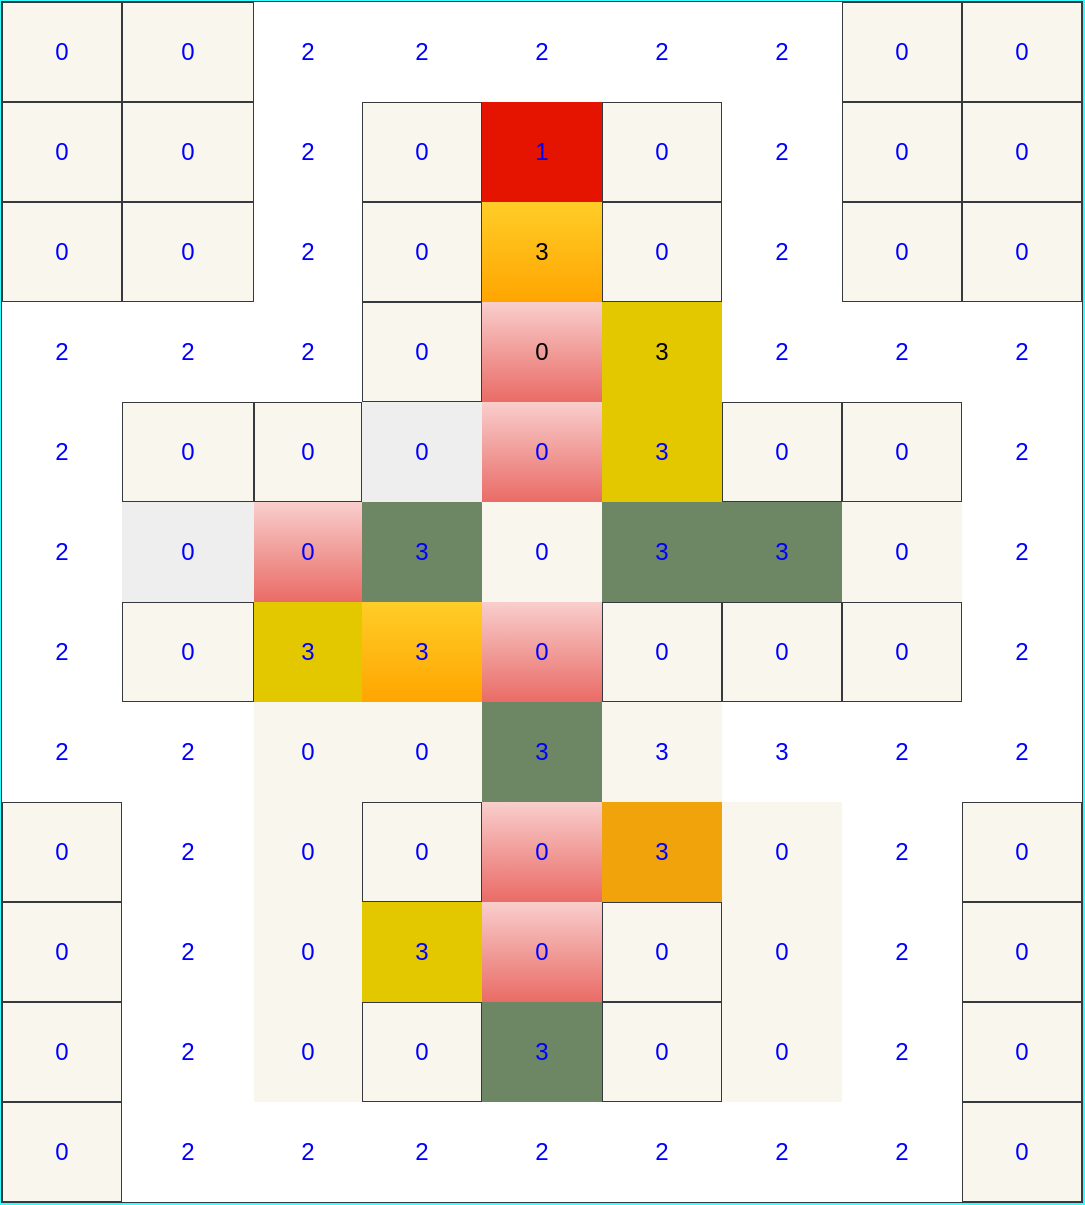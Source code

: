 <mxfile>
    <diagram id="qs9JkjdkiJ5pt8_azZ32" name="第 1 页">
        <mxGraphModel dx="1162" dy="1845" grid="0" gridSize="10" guides="1" tooltips="1" connect="1" arrows="1" fold="1" page="1" pageScale="1" pageWidth="827" pageHeight="1169" background="#33FFFF" math="0" shadow="0">
            <root>
                <mxCell id="0"/>
                <mxCell id="1" parent="0"/>
                <mxCell id="277" value="" style="shape=table;startSize=0;container=1;collapsible=0;childLayout=tableLayout;fillColor=#f9f7ed;strokeColor=#36393d;fontColor=#0000FF;" parent="1" vertex="1">
                    <mxGeometry x="118" y="-301" width="540" height="600" as="geometry"/>
                </mxCell>
                <mxCell id="278" value="" style="shape=partialRectangle;collapsible=0;dropTarget=0;pointerEvents=0;fillColor=none;top=0;left=0;bottom=0;right=0;points=[[0,0.5],[1,0.5]];portConstraint=eastwest;fontColor=#0000FF;" parent="277" vertex="1">
                    <mxGeometry width="540" height="50" as="geometry"/>
                </mxCell>
                <mxCell id="279" value="&lt;font&gt;0&lt;/font&gt;" style="shape=partialRectangle;html=1;whiteSpace=wrap;connectable=0;overflow=hidden;fillColor=none;top=0;left=0;bottom=0;right=0;fontColor=#0000FF;" parent="278" vertex="1">
                    <mxGeometry width="60" height="50" as="geometry"/>
                </mxCell>
                <mxCell id="280" value="&lt;font&gt;0&lt;/font&gt;" style="shape=partialRectangle;html=1;whiteSpace=wrap;connectable=0;overflow=hidden;fillColor=none;top=0;left=0;bottom=0;right=0;fontColor=#0000FF;" parent="278" vertex="1">
                    <mxGeometry x="60" width="66" height="50" as="geometry"/>
                </mxCell>
                <mxCell id="281" value="2" style="shape=partialRectangle;html=1;whiteSpace=wrap;connectable=0;overflow=hidden;top=0;left=0;bottom=0;right=0;fontColor=#0000FF;" parent="278" vertex="1">
                    <mxGeometry x="126" width="54" height="50" as="geometry"/>
                </mxCell>
                <mxCell id="282" value="2" style="shape=partialRectangle;html=1;whiteSpace=wrap;connectable=0;overflow=hidden;top=0;left=0;bottom=0;right=0;fontColor=#0000FF;" parent="278" vertex="1">
                    <mxGeometry x="180" width="60" height="50" as="geometry"/>
                </mxCell>
                <mxCell id="283" value="2" style="shape=partialRectangle;html=1;whiteSpace=wrap;connectable=0;overflow=hidden;top=0;left=0;bottom=0;right=0;fontColor=#0000FF;" parent="278" vertex="1">
                    <mxGeometry x="240" width="60" height="50" as="geometry"/>
                </mxCell>
                <mxCell id="284" value="2" style="shape=partialRectangle;html=1;whiteSpace=wrap;connectable=0;overflow=hidden;top=0;left=0;bottom=0;right=0;fontColor=#0000FF;" parent="278" vertex="1">
                    <mxGeometry x="300" width="60" height="50" as="geometry"/>
                </mxCell>
                <mxCell id="285" value="2" style="shape=partialRectangle;html=1;whiteSpace=wrap;connectable=0;overflow=hidden;top=0;left=0;bottom=0;right=0;fontColor=#0000FF;" parent="278" vertex="1">
                    <mxGeometry x="360" width="60" height="50" as="geometry"/>
                </mxCell>
                <mxCell id="286" value="0" style="shape=partialRectangle;html=1;whiteSpace=wrap;connectable=0;overflow=hidden;fillColor=none;top=0;left=0;bottom=0;right=0;fontColor=#0000FF;" parent="278" vertex="1">
                    <mxGeometry x="420" width="60" height="50" as="geometry"/>
                </mxCell>
                <mxCell id="287" value="0" style="shape=partialRectangle;html=1;whiteSpace=wrap;connectable=0;overflow=hidden;fillColor=none;top=0;left=0;bottom=0;right=0;fontColor=#0000FF;" parent="278" vertex="1">
                    <mxGeometry x="480" width="60" height="50" as="geometry"/>
                </mxCell>
                <mxCell id="288" value="" style="shape=partialRectangle;collapsible=0;dropTarget=0;pointerEvents=0;fillColor=none;top=0;left=0;bottom=0;right=0;points=[[0,0.5],[1,0.5]];portConstraint=eastwest;fontColor=#0000FF;" parent="277" vertex="1">
                    <mxGeometry y="50" width="540" height="50" as="geometry"/>
                </mxCell>
                <mxCell id="289" value="0" style="shape=partialRectangle;html=1;whiteSpace=wrap;connectable=0;overflow=hidden;fillColor=none;top=0;left=0;bottom=0;right=0;fontColor=#0000FF;" parent="288" vertex="1">
                    <mxGeometry width="60" height="50" as="geometry"/>
                </mxCell>
                <mxCell id="290" value="0" style="shape=partialRectangle;html=1;whiteSpace=wrap;connectable=0;overflow=hidden;fillColor=none;top=0;left=0;bottom=0;right=0;fontColor=#0000FF;" parent="288" vertex="1">
                    <mxGeometry x="60" width="66" height="50" as="geometry"/>
                </mxCell>
                <mxCell id="291" value="2" style="shape=partialRectangle;html=1;whiteSpace=wrap;connectable=0;overflow=hidden;top=0;left=0;bottom=0;right=0;fontColor=#0000FF;" parent="288" vertex="1">
                    <mxGeometry x="126" width="54" height="50" as="geometry"/>
                </mxCell>
                <mxCell id="292" value="0" style="shape=partialRectangle;html=1;whiteSpace=wrap;connectable=0;overflow=hidden;fillColor=none;top=0;left=0;bottom=0;right=0;fontColor=#0000FF;" parent="288" vertex="1">
                    <mxGeometry x="180" width="60" height="50" as="geometry"/>
                </mxCell>
                <mxCell id="293" value="1" style="shape=partialRectangle;html=1;whiteSpace=wrap;connectable=0;overflow=hidden;fillColor=#e51400;top=0;left=0;bottom=0;right=0;strokeColor=#B20000;fontColor=#0000FF;" parent="288" vertex="1">
                    <mxGeometry x="240" width="60" height="50" as="geometry"/>
                </mxCell>
                <mxCell id="294" value="0" style="shape=partialRectangle;html=1;whiteSpace=wrap;connectable=0;overflow=hidden;fillColor=none;top=0;left=0;bottom=0;right=0;fontColor=#0000FF;" parent="288" vertex="1">
                    <mxGeometry x="300" width="60" height="50" as="geometry"/>
                </mxCell>
                <mxCell id="295" value="2" style="shape=partialRectangle;html=1;whiteSpace=wrap;connectable=0;overflow=hidden;top=0;left=0;bottom=0;right=0;fontColor=#0000FF;" parent="288" vertex="1">
                    <mxGeometry x="360" width="60" height="50" as="geometry"/>
                </mxCell>
                <mxCell id="296" value="0" style="shape=partialRectangle;html=1;whiteSpace=wrap;connectable=0;overflow=hidden;fillColor=none;top=0;left=0;bottom=0;right=0;fontColor=#0000FF;" parent="288" vertex="1">
                    <mxGeometry x="420" width="60" height="50" as="geometry"/>
                </mxCell>
                <mxCell id="297" value="0" style="shape=partialRectangle;html=1;whiteSpace=wrap;connectable=0;overflow=hidden;fillColor=none;top=0;left=0;bottom=0;right=0;fontColor=#0000FF;" parent="288" vertex="1">
                    <mxGeometry x="480" width="60" height="50" as="geometry"/>
                </mxCell>
                <mxCell id="298" value="" style="shape=partialRectangle;collapsible=0;dropTarget=0;pointerEvents=0;fillColor=none;top=0;left=0;bottom=0;right=0;points=[[0,0.5],[1,0.5]];portConstraint=eastwest;fontColor=#0000FF;" parent="277" vertex="1">
                    <mxGeometry y="100" width="540" height="50" as="geometry"/>
                </mxCell>
                <mxCell id="299" value="0" style="shape=partialRectangle;html=1;whiteSpace=wrap;connectable=0;overflow=hidden;fillColor=none;top=0;left=0;bottom=0;right=0;fontColor=#0000FF;" parent="298" vertex="1">
                    <mxGeometry width="60" height="50" as="geometry"/>
                </mxCell>
                <mxCell id="300" value="0" style="shape=partialRectangle;html=1;whiteSpace=wrap;connectable=0;overflow=hidden;fillColor=none;top=0;left=0;bottom=0;right=0;fontColor=#0000FF;" parent="298" vertex="1">
                    <mxGeometry x="60" width="66" height="50" as="geometry"/>
                </mxCell>
                <mxCell id="301" value="2" style="shape=partialRectangle;html=1;whiteSpace=wrap;connectable=0;overflow=hidden;top=0;left=0;bottom=0;right=0;fontColor=#0000FF;" parent="298" vertex="1">
                    <mxGeometry x="126" width="54" height="50" as="geometry"/>
                </mxCell>
                <mxCell id="302" value="0" style="shape=partialRectangle;html=1;whiteSpace=wrap;connectable=0;overflow=hidden;fillColor=none;top=0;left=0;bottom=0;right=0;fontColor=#0000FF;" parent="298" vertex="1">
                    <mxGeometry x="180" width="60" height="50" as="geometry"/>
                </mxCell>
                <mxCell id="303" value="3" style="shape=partialRectangle;html=1;whiteSpace=wrap;connectable=0;overflow=hidden;fillColor=#ffcd28;top=0;left=0;bottom=0;right=0;strokeColor=#d79b00;gradientColor=#ffa500;" parent="298" vertex="1">
                    <mxGeometry x="240" width="60" height="50" as="geometry"/>
                </mxCell>
                <mxCell id="304" value="0" style="shape=partialRectangle;html=1;whiteSpace=wrap;connectable=0;overflow=hidden;fillColor=none;top=0;left=0;bottom=0;right=0;fontColor=#0000FF;" parent="298" vertex="1">
                    <mxGeometry x="300" width="60" height="50" as="geometry"/>
                </mxCell>
                <mxCell id="305" value="2" style="shape=partialRectangle;html=1;whiteSpace=wrap;connectable=0;overflow=hidden;top=0;left=0;bottom=0;right=0;fontColor=#0000FF;" parent="298" vertex="1">
                    <mxGeometry x="360" width="60" height="50" as="geometry"/>
                </mxCell>
                <mxCell id="306" value="0" style="shape=partialRectangle;html=1;whiteSpace=wrap;connectable=0;overflow=hidden;fillColor=none;top=0;left=0;bottom=0;right=0;fontColor=#0000FF;" parent="298" vertex="1">
                    <mxGeometry x="420" width="60" height="50" as="geometry"/>
                </mxCell>
                <mxCell id="307" value="0" style="shape=partialRectangle;html=1;whiteSpace=wrap;connectable=0;overflow=hidden;fillColor=none;top=0;left=0;bottom=0;right=0;fontColor=#0000FF;" parent="298" vertex="1">
                    <mxGeometry x="480" width="60" height="50" as="geometry"/>
                </mxCell>
                <mxCell id="308" value="" style="shape=partialRectangle;collapsible=0;dropTarget=0;pointerEvents=0;fillColor=none;top=0;left=0;bottom=0;right=0;points=[[0,0.5],[1,0.5]];portConstraint=eastwest;fontColor=#0000FF;" parent="277" vertex="1">
                    <mxGeometry y="150" width="540" height="50" as="geometry"/>
                </mxCell>
                <mxCell id="309" value="2" style="shape=partialRectangle;html=1;whiteSpace=wrap;connectable=0;overflow=hidden;top=0;left=0;bottom=0;right=0;fontColor=#0000FF;" parent="308" vertex="1">
                    <mxGeometry width="60" height="50" as="geometry"/>
                </mxCell>
                <mxCell id="310" value="2" style="shape=partialRectangle;html=1;whiteSpace=wrap;connectable=0;overflow=hidden;top=0;left=0;bottom=0;right=0;fontColor=#0000FF;" parent="308" vertex="1">
                    <mxGeometry x="60" width="66" height="50" as="geometry"/>
                </mxCell>
                <mxCell id="311" value="2" style="shape=partialRectangle;html=1;whiteSpace=wrap;connectable=0;overflow=hidden;top=0;left=0;bottom=0;right=0;fontColor=#0000FF;" parent="308" vertex="1">
                    <mxGeometry x="126" width="54" height="50" as="geometry"/>
                </mxCell>
                <mxCell id="312" value="0" style="shape=partialRectangle;html=1;whiteSpace=wrap;connectable=0;overflow=hidden;fillColor=none;top=0;left=0;bottom=0;right=0;fontColor=#0000FF;" parent="308" vertex="1">
                    <mxGeometry x="180" width="60" height="50" as="geometry"/>
                </mxCell>
                <mxCell id="313" value="0" style="shape=partialRectangle;html=1;whiteSpace=wrap;connectable=0;overflow=hidden;fillColor=#f8cecc;top=0;left=0;bottom=0;right=0;strokeColor=#b85450;gradientColor=#ea6b66;" parent="308" vertex="1">
                    <mxGeometry x="240" width="60" height="50" as="geometry"/>
                </mxCell>
                <mxCell id="314" value="3" style="shape=partialRectangle;html=1;whiteSpace=wrap;connectable=0;overflow=hidden;fillColor=#e3c800;top=0;left=0;bottom=0;right=0;fontColor=#000000;strokeColor=#B09500;" parent="308" vertex="1">
                    <mxGeometry x="300" width="60" height="50" as="geometry"/>
                </mxCell>
                <mxCell id="315" value="2" style="shape=partialRectangle;html=1;whiteSpace=wrap;connectable=0;overflow=hidden;top=0;left=0;bottom=0;right=0;fontColor=#0000FF;" parent="308" vertex="1">
                    <mxGeometry x="360" width="60" height="50" as="geometry"/>
                </mxCell>
                <mxCell id="316" value="2" style="shape=partialRectangle;html=1;whiteSpace=wrap;connectable=0;overflow=hidden;top=0;left=0;bottom=0;right=0;fontColor=#0000FF;" parent="308" vertex="1">
                    <mxGeometry x="420" width="60" height="50" as="geometry"/>
                </mxCell>
                <mxCell id="317" value="2" style="shape=partialRectangle;html=1;whiteSpace=wrap;connectable=0;overflow=hidden;top=0;left=0;bottom=0;right=0;fontColor=#0000FF;" parent="308" vertex="1">
                    <mxGeometry x="480" width="60" height="50" as="geometry"/>
                </mxCell>
                <mxCell id="318" value="" style="shape=partialRectangle;collapsible=0;dropTarget=0;pointerEvents=0;fillColor=none;top=0;left=0;bottom=0;right=0;points=[[0,0.5],[1,0.5]];portConstraint=eastwest;fontColor=#0000FF;" parent="277" vertex="1">
                    <mxGeometry y="200" width="540" height="50" as="geometry"/>
                </mxCell>
                <mxCell id="319" value="2" style="shape=partialRectangle;html=1;whiteSpace=wrap;connectable=0;overflow=hidden;top=0;left=0;bottom=0;right=0;fontColor=#0000FF;" parent="318" vertex="1">
                    <mxGeometry width="60" height="50" as="geometry"/>
                </mxCell>
                <mxCell id="320" value="0" style="shape=partialRectangle;html=1;whiteSpace=wrap;connectable=0;overflow=hidden;fillColor=none;top=0;left=0;bottom=0;right=0;fontColor=#0000FF;" parent="318" vertex="1">
                    <mxGeometry x="60" width="66" height="50" as="geometry"/>
                </mxCell>
                <mxCell id="321" value="0" style="shape=partialRectangle;html=1;whiteSpace=wrap;connectable=0;overflow=hidden;fillColor=none;top=0;left=0;bottom=0;right=0;fontColor=#0000FF;" parent="318" vertex="1">
                    <mxGeometry x="126" width="54" height="50" as="geometry"/>
                </mxCell>
                <mxCell id="322" value="0" style="shape=partialRectangle;html=1;whiteSpace=wrap;connectable=0;overflow=hidden;fillColor=#eeeeee;top=0;left=0;bottom=0;right=0;strokeColor=#36393d;fontColor=#0000FF;" parent="318" vertex="1">
                    <mxGeometry x="180" width="60" height="50" as="geometry"/>
                </mxCell>
                <mxCell id="323" value="0" style="shape=partialRectangle;html=1;whiteSpace=wrap;connectable=0;overflow=hidden;fillColor=#f8cecc;top=0;left=0;bottom=0;right=0;strokeColor=#b85450;gradientColor=#ea6b66;fontColor=#0000FF;" parent="318" vertex="1">
                    <mxGeometry x="240" width="60" height="50" as="geometry"/>
                </mxCell>
                <mxCell id="324" value="3" style="shape=partialRectangle;html=1;whiteSpace=wrap;connectable=0;overflow=hidden;fillColor=#e3c800;top=0;left=0;bottom=0;right=0;strokeColor=#B09500;fontColor=#0000FF;" parent="318" vertex="1">
                    <mxGeometry x="300" width="60" height="50" as="geometry"/>
                </mxCell>
                <mxCell id="325" value="0" style="shape=partialRectangle;html=1;whiteSpace=wrap;connectable=0;overflow=hidden;fillColor=none;top=0;left=0;bottom=0;right=0;fontColor=#0000FF;" parent="318" vertex="1">
                    <mxGeometry x="360" width="60" height="50" as="geometry"/>
                </mxCell>
                <mxCell id="326" value="0" style="shape=partialRectangle;html=1;whiteSpace=wrap;connectable=0;overflow=hidden;fillColor=none;top=0;left=0;bottom=0;right=0;fontColor=#0000FF;" parent="318" vertex="1">
                    <mxGeometry x="420" width="60" height="50" as="geometry"/>
                </mxCell>
                <mxCell id="327" value="2" style="shape=partialRectangle;html=1;whiteSpace=wrap;connectable=0;overflow=hidden;top=0;left=0;bottom=0;right=0;fontColor=#0000FF;" parent="318" vertex="1">
                    <mxGeometry x="480" width="60" height="50" as="geometry"/>
                </mxCell>
                <mxCell id="328" value="" style="shape=partialRectangle;collapsible=0;dropTarget=0;pointerEvents=0;fillColor=#f9f7ed;top=0;left=0;bottom=0;right=0;points=[[0,0.5],[1,0.5]];portConstraint=eastwest;strokeColor=#36393d;" parent="277" vertex="1">
                    <mxGeometry y="250" width="540" height="50" as="geometry"/>
                </mxCell>
                <mxCell id="329" value="2" style="shape=partialRectangle;html=1;whiteSpace=wrap;connectable=0;overflow=hidden;top=0;left=0;bottom=0;right=0;fontColor=#0000FF;" parent="328" vertex="1">
                    <mxGeometry width="60" height="50" as="geometry"/>
                </mxCell>
                <mxCell id="330" value="&lt;font color=&quot;#0000ff&quot;&gt;0&lt;/font&gt;" style="shape=partialRectangle;html=1;whiteSpace=wrap;connectable=0;overflow=hidden;fillColor=#eeeeee;top=0;left=0;bottom=0;right=0;strokeColor=#36393d;" parent="328" vertex="1">
                    <mxGeometry x="60" width="66" height="50" as="geometry"/>
                </mxCell>
                <mxCell id="331" value="0" style="shape=partialRectangle;html=1;whiteSpace=wrap;connectable=0;overflow=hidden;fillColor=#f8cecc;top=0;left=0;bottom=0;right=0;strokeColor=#b85450;gradientColor=#ea6b66;fontColor=#0000FF;" parent="328" vertex="1">
                    <mxGeometry x="126" width="54" height="50" as="geometry"/>
                </mxCell>
                <mxCell id="332" value="3" style="shape=partialRectangle;html=1;whiteSpace=wrap;connectable=0;overflow=hidden;fillColor=#6d8764;top=0;left=0;bottom=0;right=0;strokeColor=#3A5431;fontColor=#0000FF;" parent="328" vertex="1">
                    <mxGeometry x="180" width="60" height="50" as="geometry"/>
                </mxCell>
                <mxCell id="333" value="0" style="shape=partialRectangle;html=1;whiteSpace=wrap;connectable=0;overflow=hidden;fillColor=#f9f7ed;top=0;left=0;bottom=0;right=0;strokeColor=#36393d;fontColor=#0000FF;" parent="328" vertex="1">
                    <mxGeometry x="240" width="60" height="50" as="geometry"/>
                </mxCell>
                <mxCell id="334" value="3" style="shape=partialRectangle;html=1;whiteSpace=wrap;connectable=0;overflow=hidden;fillColor=#6d8764;top=0;left=0;bottom=0;right=0;strokeColor=#3A5431;fontColor=#0000FF;" parent="328" vertex="1">
                    <mxGeometry x="300" width="60" height="50" as="geometry"/>
                </mxCell>
                <mxCell id="335" value="3" style="shape=partialRectangle;html=1;whiteSpace=wrap;connectable=0;overflow=hidden;fillColor=#6d8764;top=0;left=0;bottom=0;right=0;strokeColor=#3A5431;fontColor=#0000FF;" parent="328" vertex="1">
                    <mxGeometry x="360" width="60" height="50" as="geometry"/>
                </mxCell>
                <mxCell id="336" value="0" style="shape=partialRectangle;html=1;whiteSpace=wrap;connectable=0;overflow=hidden;fillColor=none;top=0;left=0;bottom=0;right=0;fontColor=#0000FF;" parent="328" vertex="1">
                    <mxGeometry x="420" width="60" height="50" as="geometry"/>
                </mxCell>
                <mxCell id="337" value="2" style="shape=partialRectangle;html=1;whiteSpace=wrap;connectable=0;overflow=hidden;top=0;left=0;bottom=0;right=0;fontColor=#0000FF;" parent="328" vertex="1">
                    <mxGeometry x="480" width="60" height="50" as="geometry"/>
                </mxCell>
                <mxCell id="338" value="" style="shape=partialRectangle;collapsible=0;dropTarget=0;pointerEvents=0;fillColor=none;top=0;left=0;bottom=0;right=0;points=[[0,0.5],[1,0.5]];portConstraint=eastwest;fontColor=#0000FF;" parent="277" vertex="1">
                    <mxGeometry y="300" width="540" height="50" as="geometry"/>
                </mxCell>
                <mxCell id="339" value="2" style="shape=partialRectangle;html=1;whiteSpace=wrap;connectable=0;overflow=hidden;top=0;left=0;bottom=0;right=0;fontColor=#0000FF;" parent="338" vertex="1">
                    <mxGeometry width="60" height="50" as="geometry"/>
                </mxCell>
                <mxCell id="340" value="0" style="shape=partialRectangle;html=1;whiteSpace=wrap;connectable=0;overflow=hidden;fillColor=none;top=0;left=0;bottom=0;right=0;fontColor=#0000FF;" parent="338" vertex="1">
                    <mxGeometry x="60" width="66" height="50" as="geometry"/>
                </mxCell>
                <mxCell id="341" value="3" style="shape=partialRectangle;html=1;whiteSpace=wrap;connectable=0;overflow=hidden;fillColor=#e3c800;top=0;left=0;bottom=0;right=0;strokeColor=#B09500;fontColor=#0000FF;" parent="338" vertex="1">
                    <mxGeometry x="126" width="54" height="50" as="geometry"/>
                </mxCell>
                <mxCell id="342" value="3" style="shape=partialRectangle;html=1;whiteSpace=wrap;connectable=0;overflow=hidden;fillColor=#ffcd28;top=0;left=0;bottom=0;right=0;gradientColor=#ffa500;strokeColor=#d79b00;fontColor=#0000FF;" parent="338" vertex="1">
                    <mxGeometry x="180" width="60" height="50" as="geometry"/>
                </mxCell>
                <mxCell id="343" value="0" style="shape=partialRectangle;html=1;whiteSpace=wrap;connectable=0;overflow=hidden;fillColor=#f8cecc;top=0;left=0;bottom=0;right=0;strokeColor=#b85450;gradientColor=#ea6b66;fontColor=#0000FF;" parent="338" vertex="1">
                    <mxGeometry x="240" width="60" height="50" as="geometry"/>
                </mxCell>
                <mxCell id="344" value="0" style="shape=partialRectangle;html=1;whiteSpace=wrap;connectable=0;overflow=hidden;fillColor=none;top=0;left=0;bottom=0;right=0;fontColor=#0000FF;" parent="338" vertex="1">
                    <mxGeometry x="300" width="60" height="50" as="geometry"/>
                </mxCell>
                <mxCell id="345" value="0" style="shape=partialRectangle;html=1;whiteSpace=wrap;connectable=0;overflow=hidden;fillColor=none;top=0;left=0;bottom=0;right=0;fontColor=#0000FF;" parent="338" vertex="1">
                    <mxGeometry x="360" width="60" height="50" as="geometry"/>
                </mxCell>
                <mxCell id="346" value="0" style="shape=partialRectangle;html=1;whiteSpace=wrap;connectable=0;overflow=hidden;fillColor=none;top=0;left=0;bottom=0;right=0;fontColor=#0000FF;" parent="338" vertex="1">
                    <mxGeometry x="420" width="60" height="50" as="geometry"/>
                </mxCell>
                <mxCell id="347" value="2" style="shape=partialRectangle;html=1;whiteSpace=wrap;connectable=0;overflow=hidden;top=0;left=0;bottom=0;right=0;fontColor=#0000FF;" parent="338" vertex="1">
                    <mxGeometry x="480" width="60" height="50" as="geometry"/>
                </mxCell>
                <mxCell id="348" value="" style="shape=partialRectangle;collapsible=0;dropTarget=0;pointerEvents=0;fillColor=#6d8764;top=0;left=0;bottom=0;right=0;points=[[0,0.5],[1,0.5]];portConstraint=eastwest;strokeColor=#3A5431;fontColor=#0000FF;" parent="277" vertex="1">
                    <mxGeometry y="350" width="540" height="50" as="geometry"/>
                </mxCell>
                <mxCell id="349" value="2" style="shape=partialRectangle;html=1;whiteSpace=wrap;connectable=0;overflow=hidden;top=0;left=0;bottom=0;right=0;fontColor=#0000FF;" parent="348" vertex="1">
                    <mxGeometry width="60" height="50" as="geometry"/>
                </mxCell>
                <mxCell id="350" value="2" style="shape=partialRectangle;html=1;whiteSpace=wrap;connectable=0;overflow=hidden;top=0;left=0;bottom=0;right=0;fontColor=#0000FF;" parent="348" vertex="1">
                    <mxGeometry x="60" width="66" height="50" as="geometry"/>
                </mxCell>
                <mxCell id="351" value="0" style="shape=partialRectangle;html=1;whiteSpace=wrap;connectable=0;overflow=hidden;top=0;left=0;bottom=0;right=0;fillColor=#f9f7ed;strokeColor=#36393d;fontColor=#0000FF;" parent="348" vertex="1">
                    <mxGeometry x="126" width="54" height="50" as="geometry"/>
                </mxCell>
                <mxCell id="352" value="0" style="shape=partialRectangle;html=1;whiteSpace=wrap;connectable=0;overflow=hidden;fillColor=#f9f7ed;top=0;left=0;bottom=0;right=0;strokeColor=#36393d;fontColor=#0000FF;" parent="348" vertex="1">
                    <mxGeometry x="180" width="60" height="50" as="geometry"/>
                </mxCell>
                <mxCell id="353" value="3" style="shape=partialRectangle;html=1;whiteSpace=wrap;connectable=0;overflow=hidden;fillColor=#6d8764;top=0;left=0;bottom=0;right=0;strokeColor=#3A5431;fontColor=#0000FF;" parent="348" vertex="1">
                    <mxGeometry x="240" width="60" height="50" as="geometry"/>
                </mxCell>
                <mxCell id="354" value="3" style="shape=partialRectangle;html=1;whiteSpace=wrap;connectable=0;overflow=hidden;fillColor=#f9f7ed;top=0;left=0;bottom=0;right=0;strokeColor=#36393d;fontColor=#0000FF;" parent="348" vertex="1">
                    <mxGeometry x="300" width="60" height="50" as="geometry"/>
                </mxCell>
                <mxCell id="355" value="3" style="shape=partialRectangle;html=1;whiteSpace=wrap;connectable=0;overflow=hidden;top=0;left=0;bottom=0;right=0;fontColor=#0000FF;" parent="348" vertex="1">
                    <mxGeometry x="360" width="60" height="50" as="geometry"/>
                </mxCell>
                <mxCell id="356" value="2" style="shape=partialRectangle;html=1;whiteSpace=wrap;connectable=0;overflow=hidden;top=0;left=0;bottom=0;right=0;fontColor=#0000FF;" parent="348" vertex="1">
                    <mxGeometry x="420" width="60" height="50" as="geometry"/>
                </mxCell>
                <mxCell id="357" value="2" style="shape=partialRectangle;html=1;whiteSpace=wrap;connectable=0;overflow=hidden;top=0;left=0;bottom=0;right=0;fontColor=#0000FF;" parent="348" vertex="1">
                    <mxGeometry x="480" width="60" height="50" as="geometry"/>
                </mxCell>
                <mxCell id="358" value="" style="shape=partialRectangle;collapsible=0;dropTarget=0;pointerEvents=0;fillColor=none;top=0;left=0;bottom=0;right=0;points=[[0,0.5],[1,0.5]];portConstraint=eastwest;fontColor=#0000FF;" parent="277" vertex="1">
                    <mxGeometry y="400" width="540" height="50" as="geometry"/>
                </mxCell>
                <mxCell id="359" value="0" style="shape=partialRectangle;html=1;whiteSpace=wrap;connectable=0;overflow=hidden;fillColor=none;top=0;left=0;bottom=0;right=0;fontColor=#0000FF;" parent="358" vertex="1">
                    <mxGeometry width="60" height="50" as="geometry"/>
                </mxCell>
                <mxCell id="360" value="2" style="shape=partialRectangle;html=1;whiteSpace=wrap;connectable=0;overflow=hidden;top=0;left=0;bottom=0;right=0;fontColor=#0000FF;" parent="358" vertex="1">
                    <mxGeometry x="60" width="66" height="50" as="geometry"/>
                </mxCell>
                <mxCell id="361" value="0" style="shape=partialRectangle;html=1;whiteSpace=wrap;connectable=0;overflow=hidden;top=0;left=0;bottom=0;right=0;fillColor=#f9f7ed;strokeColor=#36393d;fontColor=#0000FF;" parent="358" vertex="1">
                    <mxGeometry x="126" width="54" height="50" as="geometry"/>
                </mxCell>
                <mxCell id="362" value="0" style="shape=partialRectangle;html=1;whiteSpace=wrap;connectable=0;overflow=hidden;fillColor=none;top=0;left=0;bottom=0;right=0;fontColor=#0000FF;" parent="358" vertex="1">
                    <mxGeometry x="180" width="60" height="50" as="geometry"/>
                </mxCell>
                <mxCell id="363" value="0" style="shape=partialRectangle;html=1;whiteSpace=wrap;connectable=0;overflow=hidden;fillColor=#f8cecc;top=0;left=0;bottom=0;right=0;strokeColor=#b85450;gradientColor=#ea6b66;fontColor=#0000FF;" parent="358" vertex="1">
                    <mxGeometry x="240" width="60" height="50" as="geometry"/>
                </mxCell>
                <mxCell id="364" value="3" style="shape=partialRectangle;html=1;whiteSpace=wrap;connectable=0;overflow=hidden;fillColor=#f0a30a;top=0;left=0;bottom=0;right=0;strokeColor=#BD7000;fontColor=#0000FF;" parent="358" vertex="1">
                    <mxGeometry x="300" width="60" height="50" as="geometry"/>
                </mxCell>
                <mxCell id="365" value="0" style="shape=partialRectangle;html=1;whiteSpace=wrap;connectable=0;overflow=hidden;top=0;left=0;bottom=0;right=0;fillColor=#f9f7ed;strokeColor=#36393d;fontColor=#0000FF;" parent="358" vertex="1">
                    <mxGeometry x="360" width="60" height="50" as="geometry"/>
                </mxCell>
                <mxCell id="366" value="2" style="shape=partialRectangle;html=1;whiteSpace=wrap;connectable=0;overflow=hidden;top=0;left=0;bottom=0;right=0;fontColor=#0000FF;" parent="358" vertex="1">
                    <mxGeometry x="420" width="60" height="50" as="geometry"/>
                </mxCell>
                <mxCell id="367" value="0" style="shape=partialRectangle;html=1;whiteSpace=wrap;connectable=0;overflow=hidden;fillColor=none;top=0;left=0;bottom=0;right=0;fontColor=#0000FF;" parent="358" vertex="1">
                    <mxGeometry x="480" width="60" height="50" as="geometry"/>
                </mxCell>
                <mxCell id="368" value="" style="shape=partialRectangle;collapsible=0;dropTarget=0;pointerEvents=0;fillColor=none;top=0;left=0;bottom=0;right=0;points=[[0,0.5],[1,0.5]];portConstraint=eastwest;fontColor=#0000FF;" parent="277" vertex="1">
                    <mxGeometry y="450" width="540" height="50" as="geometry"/>
                </mxCell>
                <mxCell id="369" value="0" style="shape=partialRectangle;html=1;whiteSpace=wrap;connectable=0;overflow=hidden;fillColor=none;top=0;left=0;bottom=0;right=0;fontColor=#0000FF;" parent="368" vertex="1">
                    <mxGeometry width="60" height="50" as="geometry"/>
                </mxCell>
                <mxCell id="370" value="2" style="shape=partialRectangle;html=1;whiteSpace=wrap;connectable=0;overflow=hidden;top=0;left=0;bottom=0;right=0;fontColor=#0000FF;" parent="368" vertex="1">
                    <mxGeometry x="60" width="66" height="50" as="geometry"/>
                </mxCell>
                <mxCell id="371" value="0" style="shape=partialRectangle;html=1;whiteSpace=wrap;connectable=0;overflow=hidden;top=0;left=0;bottom=0;right=0;fillColor=#f9f7ed;strokeColor=#36393d;fontColor=#0000FF;" parent="368" vertex="1">
                    <mxGeometry x="126" width="54" height="50" as="geometry"/>
                </mxCell>
                <mxCell id="372" value="3" style="shape=partialRectangle;html=1;whiteSpace=wrap;connectable=0;overflow=hidden;fillColor=#e3c800;top=0;left=0;bottom=0;right=0;strokeColor=#B09500;fontColor=#0000FF;" parent="368" vertex="1">
                    <mxGeometry x="180" width="60" height="50" as="geometry"/>
                </mxCell>
                <mxCell id="373" value="0" style="shape=partialRectangle;html=1;whiteSpace=wrap;connectable=0;overflow=hidden;fillColor=#f8cecc;top=0;left=0;bottom=0;right=0;strokeColor=#b85450;gradientColor=#ea6b66;fontColor=#0000FF;" parent="368" vertex="1">
                    <mxGeometry x="240" width="60" height="50" as="geometry"/>
                </mxCell>
                <mxCell id="374" value="0" style="shape=partialRectangle;html=1;whiteSpace=wrap;connectable=0;overflow=hidden;fillColor=none;top=0;left=0;bottom=0;right=0;fontColor=#0000FF;" parent="368" vertex="1">
                    <mxGeometry x="300" width="60" height="50" as="geometry"/>
                </mxCell>
                <mxCell id="375" value="0" style="shape=partialRectangle;html=1;whiteSpace=wrap;connectable=0;overflow=hidden;top=0;left=0;bottom=0;right=0;fillColor=#f9f7ed;strokeColor=#36393d;fontColor=#0000FF;" parent="368" vertex="1">
                    <mxGeometry x="360" width="60" height="50" as="geometry"/>
                </mxCell>
                <mxCell id="376" value="2" style="shape=partialRectangle;html=1;whiteSpace=wrap;connectable=0;overflow=hidden;top=0;left=0;bottom=0;right=0;fontColor=#0000FF;" parent="368" vertex="1">
                    <mxGeometry x="420" width="60" height="50" as="geometry"/>
                </mxCell>
                <mxCell id="377" value="0" style="shape=partialRectangle;html=1;whiteSpace=wrap;connectable=0;overflow=hidden;fillColor=none;top=0;left=0;bottom=0;right=0;fontColor=#0000FF;" parent="368" vertex="1">
                    <mxGeometry x="480" width="60" height="50" as="geometry"/>
                </mxCell>
                <mxCell id="378" value="" style="shape=partialRectangle;collapsible=0;dropTarget=0;pointerEvents=0;fillColor=none;top=0;left=0;bottom=0;right=0;points=[[0,0.5],[1,0.5]];portConstraint=eastwest;fontColor=#0000FF;" parent="277" vertex="1">
                    <mxGeometry y="500" width="540" height="50" as="geometry"/>
                </mxCell>
                <mxCell id="379" value="0" style="shape=partialRectangle;html=1;whiteSpace=wrap;connectable=0;overflow=hidden;fillColor=none;top=0;left=0;bottom=0;right=0;fontColor=#0000FF;" parent="378" vertex="1">
                    <mxGeometry width="60" height="50" as="geometry"/>
                </mxCell>
                <mxCell id="380" value="2" style="shape=partialRectangle;html=1;whiteSpace=wrap;connectable=0;overflow=hidden;top=0;left=0;bottom=0;right=0;fontColor=#0000FF;" parent="378" vertex="1">
                    <mxGeometry x="60" width="66" height="50" as="geometry"/>
                </mxCell>
                <mxCell id="381" value="0" style="shape=partialRectangle;html=1;whiteSpace=wrap;connectable=0;overflow=hidden;top=0;left=0;bottom=0;right=0;fillColor=#f9f7ed;strokeColor=#36393d;fontColor=#0000FF;" parent="378" vertex="1">
                    <mxGeometry x="126" width="54" height="50" as="geometry"/>
                </mxCell>
                <mxCell id="382" value="0" style="shape=partialRectangle;html=1;whiteSpace=wrap;connectable=0;overflow=hidden;fillColor=none;top=0;left=0;bottom=0;right=0;fontColor=#0000FF;" parent="378" vertex="1">
                    <mxGeometry x="180" width="60" height="50" as="geometry"/>
                </mxCell>
                <mxCell id="383" value="3" style="shape=partialRectangle;html=1;whiteSpace=wrap;connectable=0;overflow=hidden;fillColor=#6d8764;top=0;left=0;bottom=0;right=0;strokeColor=#3A5431;fontColor=#0000FF;" parent="378" vertex="1">
                    <mxGeometry x="240" width="60" height="50" as="geometry"/>
                </mxCell>
                <mxCell id="384" value="0" style="shape=partialRectangle;html=1;whiteSpace=wrap;connectable=0;overflow=hidden;fillColor=none;top=0;left=0;bottom=0;right=0;fontColor=#0000FF;" parent="378" vertex="1">
                    <mxGeometry x="300" width="60" height="50" as="geometry"/>
                </mxCell>
                <mxCell id="385" value="0" style="shape=partialRectangle;html=1;whiteSpace=wrap;connectable=0;overflow=hidden;top=0;left=0;bottom=0;right=0;fillColor=#f9f7ed;strokeColor=#36393d;fontColor=#0000FF;" parent="378" vertex="1">
                    <mxGeometry x="360" width="60" height="50" as="geometry"/>
                </mxCell>
                <mxCell id="386" value="2" style="shape=partialRectangle;html=1;whiteSpace=wrap;connectable=0;overflow=hidden;top=0;left=0;bottom=0;right=0;fontColor=#0000FF;" parent="378" vertex="1">
                    <mxGeometry x="420" width="60" height="50" as="geometry"/>
                </mxCell>
                <mxCell id="387" value="0" style="shape=partialRectangle;html=1;whiteSpace=wrap;connectable=0;overflow=hidden;fillColor=none;top=0;left=0;bottom=0;right=0;fontColor=#0000FF;" parent="378" vertex="1">
                    <mxGeometry x="480" width="60" height="50" as="geometry"/>
                </mxCell>
                <mxCell id="388" value="" style="shape=partialRectangle;collapsible=0;dropTarget=0;pointerEvents=0;fillColor=none;top=0;left=0;bottom=0;right=0;points=[[0,0.5],[1,0.5]];portConstraint=eastwest;fontColor=#0000FF;" parent="277" vertex="1">
                    <mxGeometry y="550" width="540" height="50" as="geometry"/>
                </mxCell>
                <mxCell id="389" value="0" style="shape=partialRectangle;html=1;whiteSpace=wrap;connectable=0;overflow=hidden;fillColor=none;top=0;left=0;bottom=0;right=0;fontColor=#0000FF;" parent="388" vertex="1">
                    <mxGeometry width="60" height="50" as="geometry"/>
                </mxCell>
                <mxCell id="390" value="2" style="shape=partialRectangle;html=1;whiteSpace=wrap;connectable=0;overflow=hidden;top=0;left=0;bottom=0;right=0;fontColor=#0000FF;" parent="388" vertex="1">
                    <mxGeometry x="60" width="66" height="50" as="geometry"/>
                </mxCell>
                <mxCell id="391" value="2" style="shape=partialRectangle;html=1;whiteSpace=wrap;connectable=0;overflow=hidden;top=0;left=0;bottom=0;right=0;fontColor=#0000FF;" parent="388" vertex="1">
                    <mxGeometry x="126" width="54" height="50" as="geometry"/>
                </mxCell>
                <mxCell id="392" value="2" style="shape=partialRectangle;html=1;whiteSpace=wrap;connectable=0;overflow=hidden;top=0;left=0;bottom=0;right=0;fontColor=#0000FF;" parent="388" vertex="1">
                    <mxGeometry x="180" width="60" height="50" as="geometry"/>
                </mxCell>
                <mxCell id="393" value="2" style="shape=partialRectangle;html=1;whiteSpace=wrap;connectable=0;overflow=hidden;top=0;left=0;bottom=0;right=0;fontColor=#0000FF;" parent="388" vertex="1">
                    <mxGeometry x="240" width="60" height="50" as="geometry"/>
                </mxCell>
                <mxCell id="394" value="2" style="shape=partialRectangle;html=1;whiteSpace=wrap;connectable=0;overflow=hidden;top=0;left=0;bottom=0;right=0;fontColor=#0000FF;" parent="388" vertex="1">
                    <mxGeometry x="300" width="60" height="50" as="geometry"/>
                </mxCell>
                <mxCell id="395" value="2" style="shape=partialRectangle;html=1;whiteSpace=wrap;connectable=0;overflow=hidden;top=0;left=0;bottom=0;right=0;fontColor=#0000FF;" parent="388" vertex="1">
                    <mxGeometry x="360" width="60" height="50" as="geometry"/>
                </mxCell>
                <mxCell id="396" value="2" style="shape=partialRectangle;html=1;whiteSpace=wrap;connectable=0;overflow=hidden;top=0;left=0;bottom=0;right=0;fontColor=#0000FF;" parent="388" vertex="1">
                    <mxGeometry x="420" width="60" height="50" as="geometry"/>
                </mxCell>
                <mxCell id="397" value="0" style="shape=partialRectangle;html=1;whiteSpace=wrap;connectable=0;overflow=hidden;fillColor=none;top=0;left=0;bottom=0;right=0;fontColor=#0000FF;" parent="388" vertex="1">
                    <mxGeometry x="480" width="60" height="50" as="geometry"/>
                </mxCell>
            </root>
        </mxGraphModel>
    </diagram>
</mxfile>